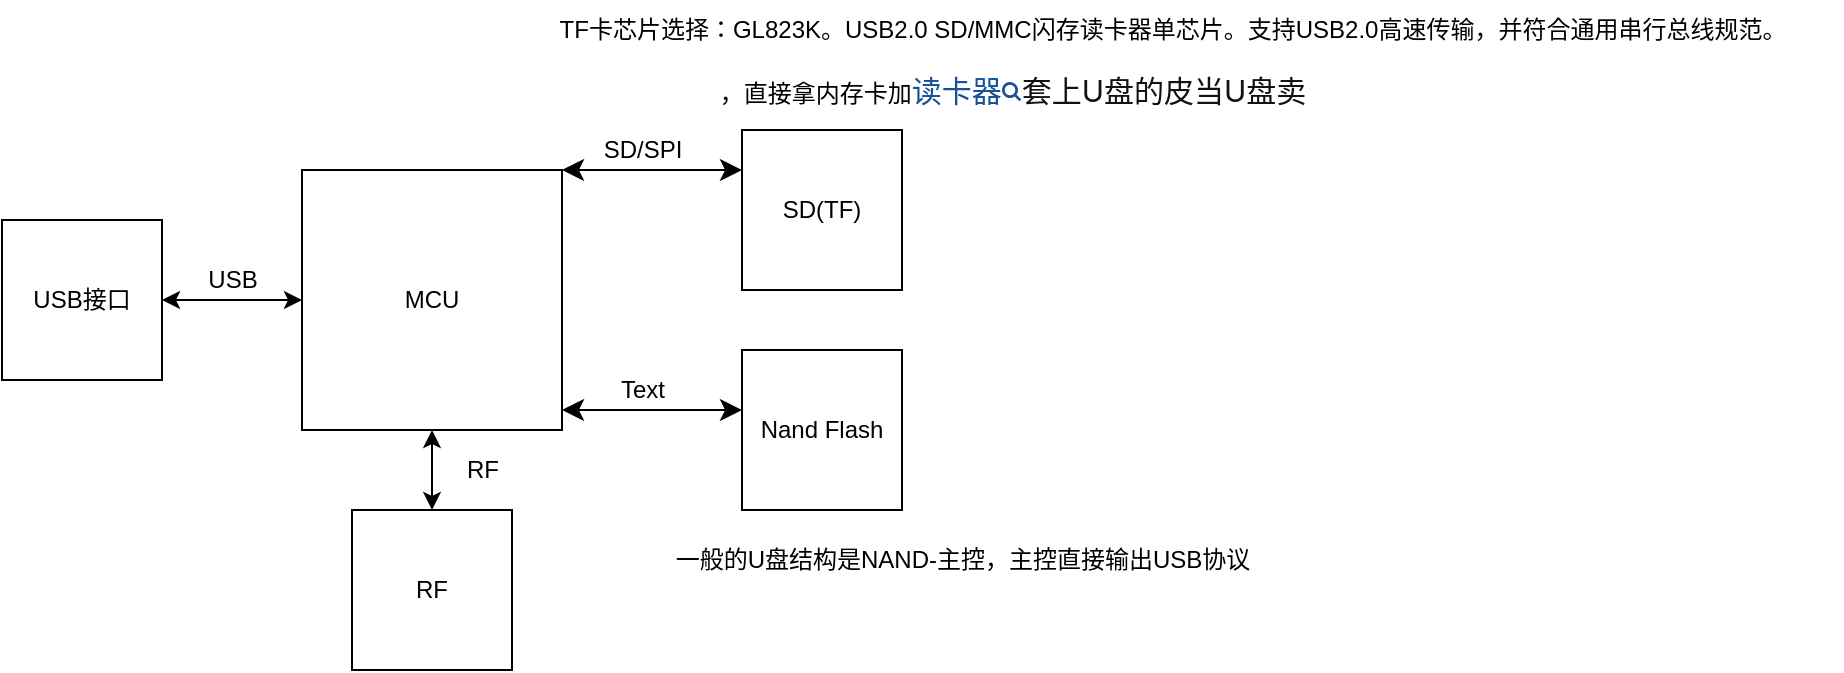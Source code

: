 <mxfile version="21.1.7" type="github">
  <diagram name="第 1 页" id="tbAJ8RxaREDdDVI8xP5P">
    <mxGraphModel dx="1267" dy="597" grid="1" gridSize="10" guides="1" tooltips="1" connect="1" arrows="1" fold="1" page="1" pageScale="1" pageWidth="827" pageHeight="1169" math="0" shadow="0">
      <root>
        <mxCell id="0" />
        <mxCell id="1" parent="0" />
        <mxCell id="Begj0nZ0ei6H-t7hNqZ0-1" value="MCU" style="whiteSpace=wrap;html=1;aspect=fixed;" vertex="1" parent="1">
          <mxGeometry x="290" y="420" width="130" height="130" as="geometry" />
        </mxCell>
        <mxCell id="Begj0nZ0ei6H-t7hNqZ0-3" value="USB接口" style="whiteSpace=wrap;html=1;aspect=fixed;" vertex="1" parent="1">
          <mxGeometry x="140" y="445" width="80" height="80" as="geometry" />
        </mxCell>
        <mxCell id="Begj0nZ0ei6H-t7hNqZ0-4" value="RF" style="whiteSpace=wrap;html=1;aspect=fixed;" vertex="1" parent="1">
          <mxGeometry x="315" y="590" width="80" height="80" as="geometry" />
        </mxCell>
        <mxCell id="Begj0nZ0ei6H-t7hNqZ0-5" value="SD(TF)" style="whiteSpace=wrap;html=1;aspect=fixed;" vertex="1" parent="1">
          <mxGeometry x="510" y="400" width="80" height="80" as="geometry" />
        </mxCell>
        <mxCell id="Begj0nZ0ei6H-t7hNqZ0-6" value="Nand Flash" style="whiteSpace=wrap;html=1;aspect=fixed;" vertex="1" parent="1">
          <mxGeometry x="510" y="510" width="80" height="80" as="geometry" />
        </mxCell>
        <mxCell id="Begj0nZ0ei6H-t7hNqZ0-8" value="" style="endArrow=classic;startArrow=classic;html=1;rounded=0;entryX=0;entryY=0.5;entryDx=0;entryDy=0;exitX=1;exitY=0.5;exitDx=0;exitDy=0;" edge="1" parent="1" source="Begj0nZ0ei6H-t7hNqZ0-3" target="Begj0nZ0ei6H-t7hNqZ0-1">
          <mxGeometry width="50" height="50" relative="1" as="geometry">
            <mxPoint x="220" y="490" as="sourcePoint" />
            <mxPoint x="270" y="440" as="targetPoint" />
          </mxGeometry>
        </mxCell>
        <mxCell id="Begj0nZ0ei6H-t7hNqZ0-9" value="USB" style="text;html=1;align=center;verticalAlign=middle;resizable=0;points=[];autosize=1;strokeColor=none;fillColor=none;" vertex="1" parent="1">
          <mxGeometry x="230" y="460" width="50" height="30" as="geometry" />
        </mxCell>
        <mxCell id="Begj0nZ0ei6H-t7hNqZ0-10" value="" style="endArrow=classic;startArrow=classic;html=1;rounded=0;entryX=0.5;entryY=1;entryDx=0;entryDy=0;" edge="1" parent="1" source="Begj0nZ0ei6H-t7hNqZ0-4" target="Begj0nZ0ei6H-t7hNqZ0-1">
          <mxGeometry width="50" height="50" relative="1" as="geometry">
            <mxPoint x="160" y="580" as="sourcePoint" />
            <mxPoint x="210" y="530" as="targetPoint" />
          </mxGeometry>
        </mxCell>
        <mxCell id="Begj0nZ0ei6H-t7hNqZ0-11" value="RF" style="text;html=1;align=center;verticalAlign=middle;resizable=0;points=[];autosize=1;strokeColor=none;fillColor=none;" vertex="1" parent="1">
          <mxGeometry x="360" y="555" width="40" height="30" as="geometry" />
        </mxCell>
        <mxCell id="Begj0nZ0ei6H-t7hNqZ0-12" value="" style="edgeStyle=none;orthogonalLoop=1;jettySize=auto;html=1;endArrow=classic;startArrow=classic;endSize=8;startSize=8;rounded=0;" edge="1" parent="1">
          <mxGeometry width="100" relative="1" as="geometry">
            <mxPoint x="420" y="420" as="sourcePoint" />
            <mxPoint x="510" y="420" as="targetPoint" />
            <Array as="points" />
          </mxGeometry>
        </mxCell>
        <mxCell id="Begj0nZ0ei6H-t7hNqZ0-13" value="" style="edgeStyle=none;orthogonalLoop=1;jettySize=auto;html=1;endArrow=classic;startArrow=classic;endSize=8;startSize=8;rounded=0;" edge="1" parent="1">
          <mxGeometry width="100" relative="1" as="geometry">
            <mxPoint x="420" y="540" as="sourcePoint" />
            <mxPoint x="510" y="540" as="targetPoint" />
            <Array as="points" />
          </mxGeometry>
        </mxCell>
        <mxCell id="Begj0nZ0ei6H-t7hNqZ0-14" value="Text" style="text;html=1;align=center;verticalAlign=middle;resizable=0;points=[];autosize=1;strokeColor=none;fillColor=none;" vertex="1" parent="1">
          <mxGeometry x="435" y="515" width="50" height="30" as="geometry" />
        </mxCell>
        <mxCell id="Begj0nZ0ei6H-t7hNqZ0-15" value="SD/SPI" style="text;html=1;align=center;verticalAlign=middle;resizable=0;points=[];autosize=1;strokeColor=none;fillColor=none;" vertex="1" parent="1">
          <mxGeometry x="425" y="395" width="70" height="30" as="geometry" />
        </mxCell>
        <mxCell id="Begj0nZ0ei6H-t7hNqZ0-16" value="一般的U盘结构是NAND-主控，主控直接输出USB协议" style="text;html=1;align=center;verticalAlign=middle;resizable=0;points=[];autosize=1;strokeColor=none;fillColor=none;" vertex="1" parent="1">
          <mxGeometry x="460" y="600" width="320" height="30" as="geometry" />
        </mxCell>
        <mxCell id="Begj0nZ0ei6H-t7hNqZ0-18" value="，直接拿内存卡加&lt;span style=&quot;color: rgb(18, 18, 18); font-family: -apple-system, BlinkMacSystemFont, &amp;quot;Helvetica Neue&amp;quot;, &amp;quot;PingFang SC&amp;quot;, &amp;quot;Microsoft YaHei&amp;quot;, &amp;quot;Source Han Sans SC&amp;quot;, &amp;quot;Noto Sans CJK SC&amp;quot;, &amp;quot;WenQuanYi Micro Hei&amp;quot;, sans-serif; font-size: 15px; text-align: start; background-color: rgb(255, 255, 255);&quot;&gt;&lt;a style=&quot;color: rgb(23, 81, 153); text-decoration-line: none; cursor: pointer;&quot; target=&quot;_blank&quot; href=&quot;https://www.zhihu.com/search?q=%E8%AF%BB%E5%8D%A1%E5%99%A8&amp;amp;search_source=Entity&amp;amp;hybrid_search_source=Entity&amp;amp;hybrid_search_extra=%7B%22sourceType%22%3A%22answer%22%2C%22sourceId%22%3A991733752%7D&quot; data-za-not-track-link=&quot;true&quot; class=&quot;RichContent-EntityWord css-pgtd2j&quot;&gt;读卡器&lt;svg class=&quot;css-1dvsrp&quot; viewBox=&quot;0 0 15 15&quot; height=&quot;10px&quot; width=&quot;10px&quot;&gt;&lt;path fill=&quot;currentColor&quot; d=&quot;M10.89 9.477l3.06 3.059a1 1 0 0 1-1.414 1.414l-3.06-3.06a6 6 0 1 1 1.414-1.414zM6 10a4 4 0 1 0 0-8 4 4 0 0 0 0 8z&quot;&gt;&lt;/path&gt;&lt;/svg&gt;&lt;/a&gt;&lt;/span&gt;&lt;span style=&quot;color: rgb(18, 18, 18); font-family: -apple-system, BlinkMacSystemFont, &amp;quot;Helvetica Neue&amp;quot;, &amp;quot;PingFang SC&amp;quot;, &amp;quot;Microsoft YaHei&amp;quot;, &amp;quot;Source Han Sans SC&amp;quot;, &amp;quot;Noto Sans CJK SC&amp;quot;, &amp;quot;WenQuanYi Micro Hei&amp;quot;, sans-serif; font-size: 15px; text-align: start; background-color: rgb(255, 255, 255);&quot;&gt;套上U盘的皮当U盘卖&lt;/span&gt;" style="text;html=1;align=center;verticalAlign=middle;resizable=0;points=[];autosize=1;strokeColor=none;fillColor=none;" vertex="1" parent="1">
          <mxGeometry x="485" y="365" width="320" height="30" as="geometry" />
        </mxCell>
        <mxCell id="Begj0nZ0ei6H-t7hNqZ0-19" value="TF卡芯片选择：GL823K。USB2.0 SD/MMC闪存读卡器单芯片。支持USB2.0高速传输，并符合通用串行总线规范。" style="text;html=1;align=center;verticalAlign=middle;resizable=0;points=[];autosize=1;strokeColor=none;fillColor=none;" vertex="1" parent="1">
          <mxGeometry x="390" y="335" width="670" height="30" as="geometry" />
        </mxCell>
      </root>
    </mxGraphModel>
  </diagram>
</mxfile>
